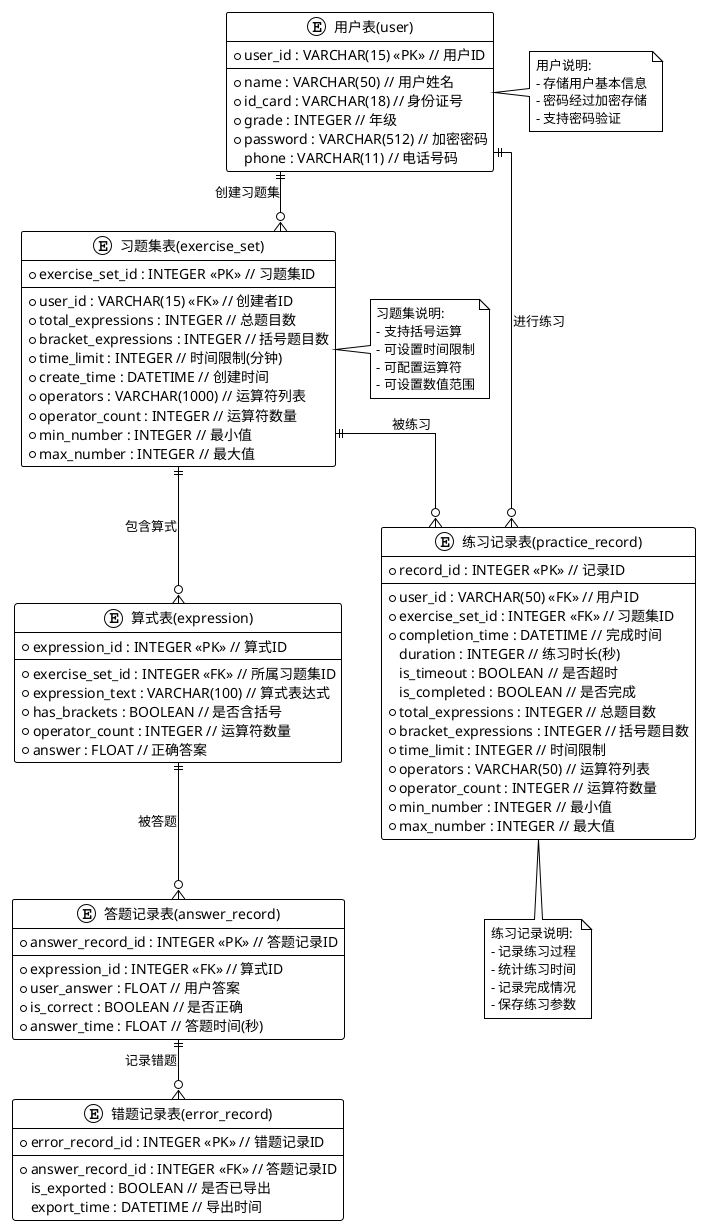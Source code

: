 @startuml 口算练习系统数据库设计

!theme plain
skinparam backgroundColor white
skinparam linetype ortho

' 用户表
entity "用户表(user)" as user {
  * user_id : VARCHAR(15) <<PK>> // 用户ID
  --
  * name : VARCHAR(50) // 用户姓名
  * id_card : VARCHAR(18) // 身份证号
  * grade : INTEGER // 年级
  * password : VARCHAR(512) // 加密密码
  phone : VARCHAR(11) // 电话号码
}

' 习题集表
entity "习题集表(exercise_set)" as exercise_set {
  * exercise_set_id : INTEGER <<PK>> // 习题集ID
  --
  * user_id : VARCHAR(15) <<FK>> // 创建者ID
  * total_expressions : INTEGER // 总题目数
  * bracket_expressions : INTEGER // 括号题目数
  * time_limit : INTEGER // 时间限制(分钟)
  * create_time : DATETIME // 创建时间
  * operators : VARCHAR(1000) // 运算符列表
  * operator_count : INTEGER // 运算符数量
  * min_number : INTEGER // 最小值
  * max_number : INTEGER // 最大值
}

' 算式表
entity "算式表(expression)" as expression {
  * expression_id : INTEGER <<PK>> // 算式ID
  --
  * exercise_set_id : INTEGER <<FK>> // 所属习题集ID
  * expression_text : VARCHAR(100) // 算式表达式
  * has_brackets : BOOLEAN // 是否含括号
  * operator_count : INTEGER // 运算符数量
  * answer : FLOAT // 正确答案
}

' 练习记录表
entity "练习记录表(practice_record)" as practice_record {
  * record_id : INTEGER <<PK>> // 记录ID
  --
  * user_id : VARCHAR(50) <<FK>> // 用户ID
  * exercise_set_id : INTEGER <<FK>> // 习题集ID
  * completion_time : DATETIME // 完成时间
  duration : INTEGER // 练习时长(秒)
  is_timeout : BOOLEAN // 是否超时
  is_completed : BOOLEAN // 是否完成
  * total_expressions : INTEGER // 总题目数
  * bracket_expressions : INTEGER // 括号题目数
  * time_limit : INTEGER // 时间限制
  * operators : VARCHAR(50) // 运算符列表
  * operator_count : INTEGER // 运算符数量
  * min_number : INTEGER // 最小值
  * max_number : INTEGER // 最大值
}

' 答题记录表
entity "答题记录表(answer_record)" as answer_record {
  * answer_record_id : INTEGER <<PK>> // 答题记录ID
  --
  * expression_id : INTEGER <<FK>> // 算式ID
  * user_answer : FLOAT // 用户答案
  * is_correct : BOOLEAN // 是否正确
  * answer_time : FLOAT // 答题时间(秒)
}

' 错题记录表
entity "错题记录表(error_record)" as error_record {
  * error_record_id : INTEGER <<PK>> // 错题记录ID
  --
  * answer_record_id : INTEGER <<FK>> // 答题记录ID
  is_exported : BOOLEAN // 是否已导出
  export_time : DATETIME // 导出时间
}

' 定义关系
user ||--o{ exercise_set : "创建习题集"
user ||--o{ practice_record : "进行练习"

exercise_set ||--o{ expression : "包含算式"
exercise_set ||--o{ practice_record : "被练习"

expression ||--o{ answer_record : "被答题"

answer_record ||--o{ error_record : "记录错题"

' 添加说明
note right of user
  用户说明:
  - 存储用户基本信息
  - 密码经过加密存储
  - 支持密码验证
end note

note right of exercise_set
  习题集说明:
  - 支持括号运算
  - 可设置时间限制
  - 可配置运算符
  - 可设置数值范围
end note

note bottom of practice_record
  练习记录说明:
  - 记录练习过程
  - 统计练习时间
  - 记录完成情况
  - 保存练习参数
end note

@enduml 